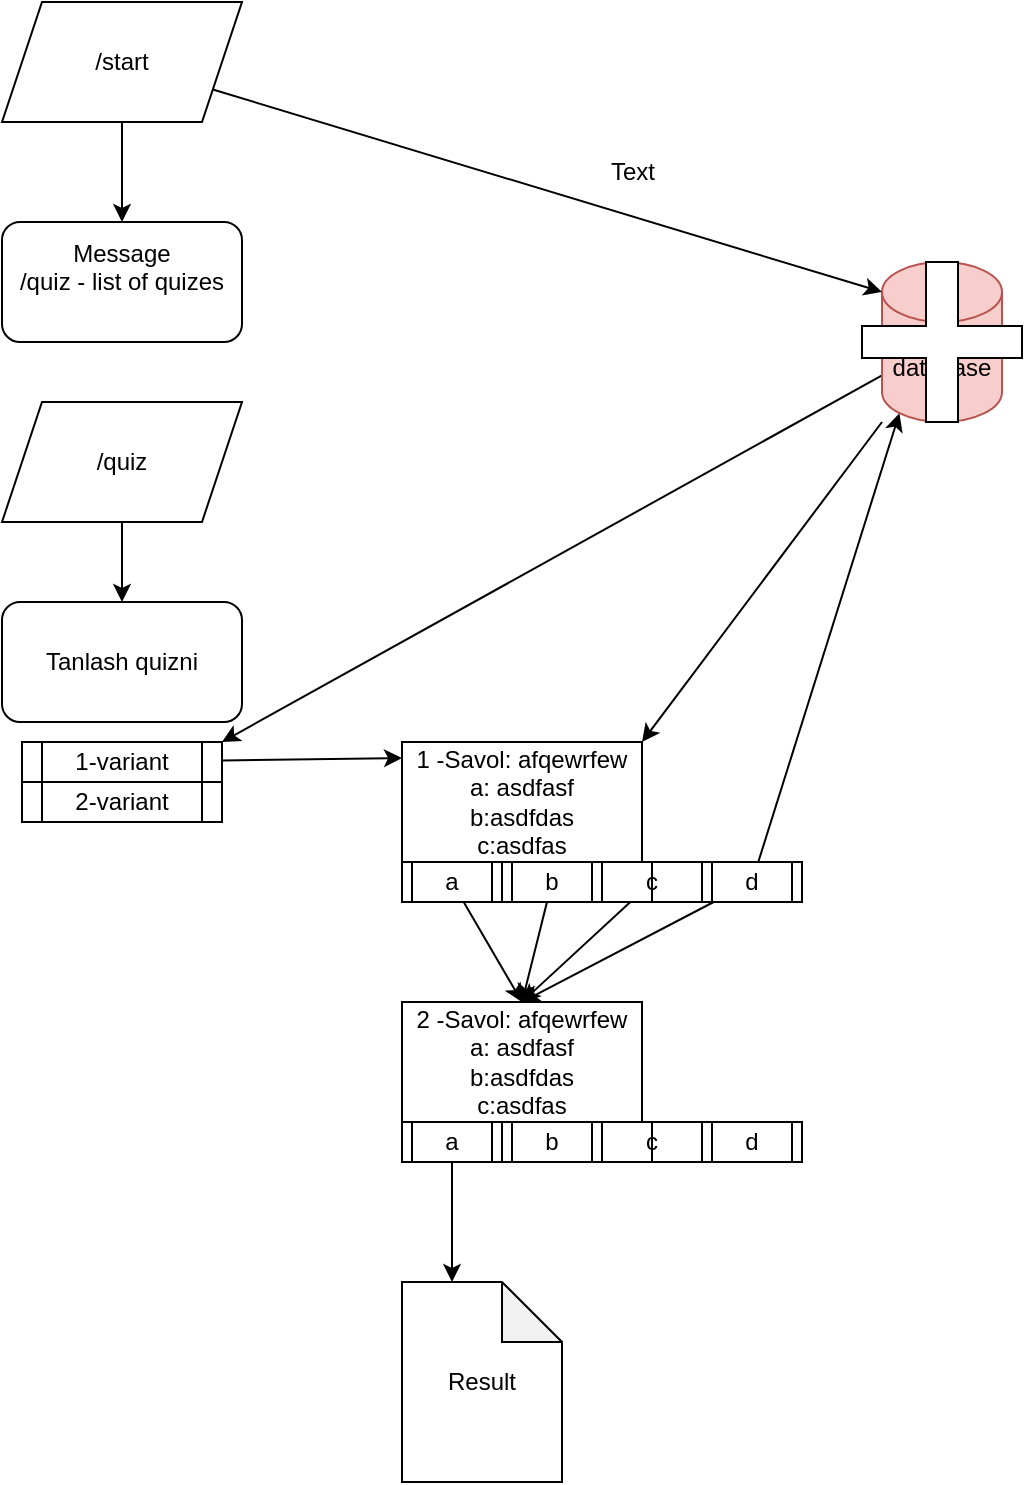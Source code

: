 <mxfile>
    <diagram id="PNMXZvdPhVhFWmoELqoi" name="Page-1">
        <mxGraphModel dx="622" dy="647" grid="1" gridSize="10" guides="1" tooltips="1" connect="1" arrows="1" fold="1" page="1" pageScale="1" pageWidth="850" pageHeight="1100" math="0" shadow="0">
            <root>
                <mxCell id="0"/>
                <mxCell id="1" parent="0"/>
                <mxCell id="4" style="edgeStyle=none;html=1;" parent="1" source="2" target="3" edge="1">
                    <mxGeometry relative="1" as="geometry"/>
                </mxCell>
                <mxCell id="2" value="/start" style="shape=parallelogram;perimeter=parallelogramPerimeter;whiteSpace=wrap;html=1;fixedSize=1;" parent="1" vertex="1">
                    <mxGeometry x="270" y="30" width="120" height="60" as="geometry"/>
                </mxCell>
                <mxCell id="3" value="Message&lt;br&gt;/quiz - list of quizes&lt;div&gt;&lt;br/&gt;&lt;/div&gt;" style="rounded=1;whiteSpace=wrap;html=1;" parent="1" vertex="1">
                    <mxGeometry x="270" y="140" width="120" height="60" as="geometry"/>
                </mxCell>
                <mxCell id="9" style="edgeStyle=none;html=1;entryX=0.5;entryY=0;entryDx=0;entryDy=0;" parent="1" source="5" target="6" edge="1">
                    <mxGeometry relative="1" as="geometry"/>
                </mxCell>
                <mxCell id="5" value="/quiz" style="shape=parallelogram;perimeter=parallelogramPerimeter;whiteSpace=wrap;html=1;fixedSize=1;" parent="1" vertex="1">
                    <mxGeometry x="270" y="230" width="120" height="60" as="geometry"/>
                </mxCell>
                <mxCell id="6" value="Tanlash quizni" style="rounded=1;whiteSpace=wrap;html=1;" parent="1" vertex="1">
                    <mxGeometry x="270" y="330" width="120" height="60" as="geometry"/>
                </mxCell>
                <mxCell id="7" value="1-variant" style="shape=process;whiteSpace=wrap;html=1;backgroundOutline=1;" parent="1" vertex="1">
                    <mxGeometry x="280" y="400" width="100" height="20" as="geometry"/>
                </mxCell>
                <mxCell id="8" value="2-variant" style="shape=process;whiteSpace=wrap;html=1;backgroundOutline=1;" parent="1" vertex="1">
                    <mxGeometry x="280" y="420" width="100" height="20" as="geometry"/>
                </mxCell>
                <mxCell id="10" value="1 -Savol: afqewrfew&lt;br&gt;a: asdfasf&lt;br&gt;b:asdfdas&lt;div&gt;c:asdfas&lt;/div&gt;" style="rounded=0;whiteSpace=wrap;html=1;" parent="1" vertex="1">
                    <mxGeometry x="470" y="400" width="120" height="60" as="geometry"/>
                </mxCell>
                <mxCell id="11" style="edgeStyle=none;html=1;entryX=0;entryY=0.133;entryDx=0;entryDy=0;entryPerimeter=0;" parent="1" source="7" target="10" edge="1">
                    <mxGeometry relative="1" as="geometry"/>
                </mxCell>
                <mxCell id="28" style="edgeStyle=none;html=1;entryX=0.5;entryY=0;entryDx=0;entryDy=0;" parent="1" source="14" target="23" edge="1">
                    <mxGeometry relative="1" as="geometry"/>
                </mxCell>
                <mxCell id="14" value="a" style="shape=process;whiteSpace=wrap;html=1;backgroundOutline=1;" parent="1" vertex="1">
                    <mxGeometry x="470" y="460" width="50" height="20" as="geometry"/>
                </mxCell>
                <mxCell id="29" style="edgeStyle=none;html=1;entryX=0.5;entryY=0;entryDx=0;entryDy=0;" parent="1" source="20" target="23" edge="1">
                    <mxGeometry relative="1" as="geometry"/>
                </mxCell>
                <mxCell id="20" value="b" style="shape=process;whiteSpace=wrap;html=1;backgroundOutline=1;" parent="1" vertex="1">
                    <mxGeometry x="520" y="460" width="50" height="20" as="geometry"/>
                </mxCell>
                <mxCell id="30" style="edgeStyle=none;html=1;entryX=0.5;entryY=0;entryDx=0;entryDy=0;" parent="1" source="21" target="23" edge="1">
                    <mxGeometry relative="1" as="geometry"/>
                </mxCell>
                <mxCell id="21" value="c" style="shape=process;whiteSpace=wrap;html=1;backgroundOutline=1;size=0.5;" parent="1" vertex="1">
                    <mxGeometry x="570" y="460" width="50" height="20" as="geometry"/>
                </mxCell>
                <mxCell id="31" style="edgeStyle=none;html=1;" parent="1" source="22" edge="1">
                    <mxGeometry relative="1" as="geometry">
                        <mxPoint x="530" y="530" as="targetPoint"/>
                    </mxGeometry>
                </mxCell>
                <mxCell id="22" value="d" style="shape=process;whiteSpace=wrap;html=1;backgroundOutline=1;" parent="1" vertex="1">
                    <mxGeometry x="620" y="460" width="50" height="20" as="geometry"/>
                </mxCell>
                <mxCell id="23" value="2 -Savol: afqewrfew&lt;br&gt;a: asdfasf&lt;br&gt;b:asdfdas&lt;div&gt;c:asdfas&lt;/div&gt;" style="rounded=0;whiteSpace=wrap;html=1;" parent="1" vertex="1">
                    <mxGeometry x="470" y="530" width="120" height="60" as="geometry"/>
                </mxCell>
                <mxCell id="24" value="a" style="shape=process;whiteSpace=wrap;html=1;backgroundOutline=1;" parent="1" vertex="1">
                    <mxGeometry x="470" y="590" width="50" height="20" as="geometry"/>
                </mxCell>
                <mxCell id="25" value="b" style="shape=process;whiteSpace=wrap;html=1;backgroundOutline=1;" parent="1" vertex="1">
                    <mxGeometry x="520" y="590" width="50" height="20" as="geometry"/>
                </mxCell>
                <mxCell id="26" value="c" style="shape=process;whiteSpace=wrap;html=1;backgroundOutline=1;size=0.5;" parent="1" vertex="1">
                    <mxGeometry x="570" y="590" width="50" height="20" as="geometry"/>
                </mxCell>
                <mxCell id="27" value="d" style="shape=process;whiteSpace=wrap;html=1;backgroundOutline=1;" parent="1" vertex="1">
                    <mxGeometry x="620" y="590" width="50" height="20" as="geometry"/>
                </mxCell>
                <mxCell id="32" value="Result" style="shape=note;whiteSpace=wrap;html=1;backgroundOutline=1;darkOpacity=0.05;" parent="1" vertex="1">
                    <mxGeometry x="470" y="670" width="80" height="100" as="geometry"/>
                </mxCell>
                <mxCell id="33" style="edgeStyle=none;html=1;entryX=0;entryY=0;entryDx=25;entryDy=0;entryPerimeter=0;" parent="1" source="24" target="32" edge="1">
                    <mxGeometry relative="1" as="geometry"/>
                </mxCell>
                <mxCell id="40" style="edgeStyle=none;html=1;entryX=1;entryY=0;entryDx=0;entryDy=0;" parent="1" source="36" target="7" edge="1">
                    <mxGeometry relative="1" as="geometry"/>
                </mxCell>
                <mxCell id="41" style="edgeStyle=none;html=1;entryX=1;entryY=0;entryDx=0;entryDy=0;" parent="1" source="36" target="10" edge="1">
                    <mxGeometry relative="1" as="geometry"/>
                </mxCell>
                <mxCell id="36" value="database" style="shape=cylinder3;whiteSpace=wrap;html=1;boundedLbl=1;backgroundOutline=1;size=15;fillColor=#f8cecc;strokeColor=#b85450;" parent="1" vertex="1">
                    <mxGeometry x="710" y="160" width="60" height="80" as="geometry"/>
                </mxCell>
                <mxCell id="37" style="edgeStyle=none;html=1;entryX=0.145;entryY=1;entryDx=0;entryDy=-4.35;entryPerimeter=0;" parent="1" source="22" target="36" edge="1">
                    <mxGeometry relative="1" as="geometry"/>
                </mxCell>
                <mxCell id="39" style="edgeStyle=none;html=1;entryX=0;entryY=0;entryDx=0;entryDy=15;entryPerimeter=0;" parent="1" source="2" target="36" edge="1">
                    <mxGeometry relative="1" as="geometry"/>
                </mxCell>
                <mxCell id="44" value="" style="shape=cross;whiteSpace=wrap;html=1;" parent="1" vertex="1">
                    <mxGeometry x="700" y="160" width="80" height="80" as="geometry"/>
                </mxCell>
                <mxCell id="45" value="Text" style="text;html=1;align=center;verticalAlign=middle;resizable=0;points=[];autosize=1;strokeColor=none;fillColor=none;" vertex="1" parent="1">
                    <mxGeometry x="560" y="100" width="50" height="30" as="geometry"/>
                </mxCell>
            </root>
        </mxGraphModel>
    </diagram>
</mxfile>